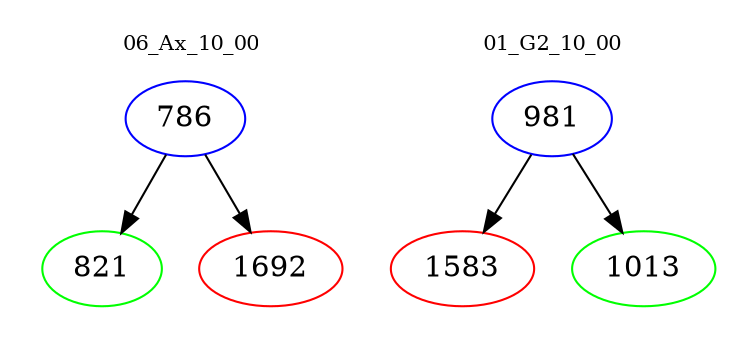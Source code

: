 digraph{
subgraph cluster_0 {
color = white
label = "06_Ax_10_00";
fontsize=10;
T0_786 [label="786", color="blue"]
T0_786 -> T0_821 [color="black"]
T0_821 [label="821", color="green"]
T0_786 -> T0_1692 [color="black"]
T0_1692 [label="1692", color="red"]
}
subgraph cluster_1 {
color = white
label = "01_G2_10_00";
fontsize=10;
T1_981 [label="981", color="blue"]
T1_981 -> T1_1583 [color="black"]
T1_1583 [label="1583", color="red"]
T1_981 -> T1_1013 [color="black"]
T1_1013 [label="1013", color="green"]
}
}
